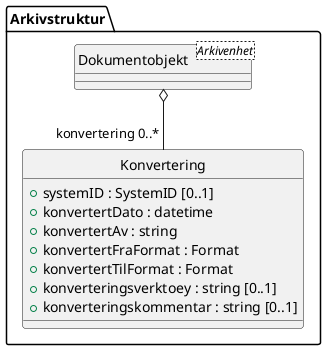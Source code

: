 @startuml
skinparam nodesep 100
hide circle
class Arkivstruktur.Konvertering {
  +systemID : SystemID [0..1]
  +konvertertDato : datetime
  +konvertertAv : string
  +konvertertFraFormat : Format
  +konvertertTilFormat : Format
  +konverteringsverktoey : string [0..1]
  +konverteringskommentar : string [0..1]
}
class Arkivstruktur.Dokumentobjekt <Arkivenhet> {
}
Arkivstruktur.Dokumentobjekt o-- "konvertering 0..*" Arkivstruktur.Konvertering
@enduml
